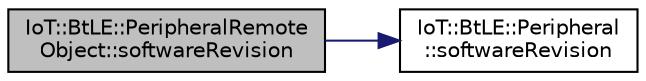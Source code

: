 digraph "IoT::BtLE::PeripheralRemoteObject::softwareRevision"
{
 // LATEX_PDF_SIZE
  edge [fontname="Helvetica",fontsize="10",labelfontname="Helvetica",labelfontsize="10"];
  node [fontname="Helvetica",fontsize="10",shape=record];
  rankdir="LR";
  Node1 [label="IoT::BtLE::PeripheralRemote\lObject::softwareRevision",height=0.2,width=0.4,color="black", fillcolor="grey75", style="filled", fontcolor="black",tooltip="Returns a vector containing the UUIDs of all available services."];
  Node1 -> Node2 [color="midnightblue",fontsize="10",style="solid",fontname="Helvetica"];
  Node2 [label="IoT::BtLE::Peripheral\l::softwareRevision",height=0.2,width=0.4,color="black", fillcolor="white", style="filled",URL="$classIoT_1_1BtLE_1_1Peripheral.html#a4e11d3faab66e09b5517e6becdbeed0b",tooltip="Returns the peripheral's firmware revision string obtained from the Device Information service."];
}
